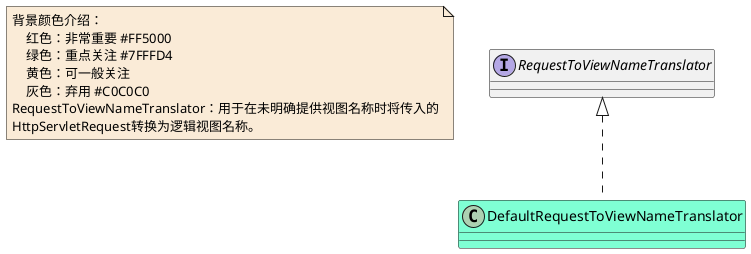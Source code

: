 @startuml

note  as N1 #FAEBD7
    背景颜色介绍：
        红色：非常重要 #FF5000
        绿色：重点关注 #7FFFD4
        黄色：可一般关注
        灰色：弃用 #C0C0C0
    RequestToViewNameTranslator：用于在未明确提供视图名称时将传入的
    HttpServletRequest转换为逻辑视图名称。
end note

interface RequestToViewNameTranslator
class DefaultRequestToViewNameTranslator #7FFFD4


RequestToViewNameTranslator <|.. DefaultRequestToViewNameTranslator

@enduml